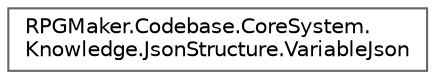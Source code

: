 digraph "クラス階層図"
{
 // LATEX_PDF_SIZE
  bgcolor="transparent";
  edge [fontname=Helvetica,fontsize=10,labelfontname=Helvetica,labelfontsize=10];
  node [fontname=Helvetica,fontsize=10,shape=box,height=0.2,width=0.4];
  rankdir="LR";
  Node0 [id="Node000000",label="RPGMaker.Codebase.CoreSystem.\lKnowledge.JsonStructure.VariableJson",height=0.2,width=0.4,color="grey40", fillcolor="white", style="filled",URL="$d6/d4f/class_r_p_g_maker_1_1_codebase_1_1_core_system_1_1_knowledge_1_1_json_structure_1_1_variable_json.html",tooltip=" "];
}
